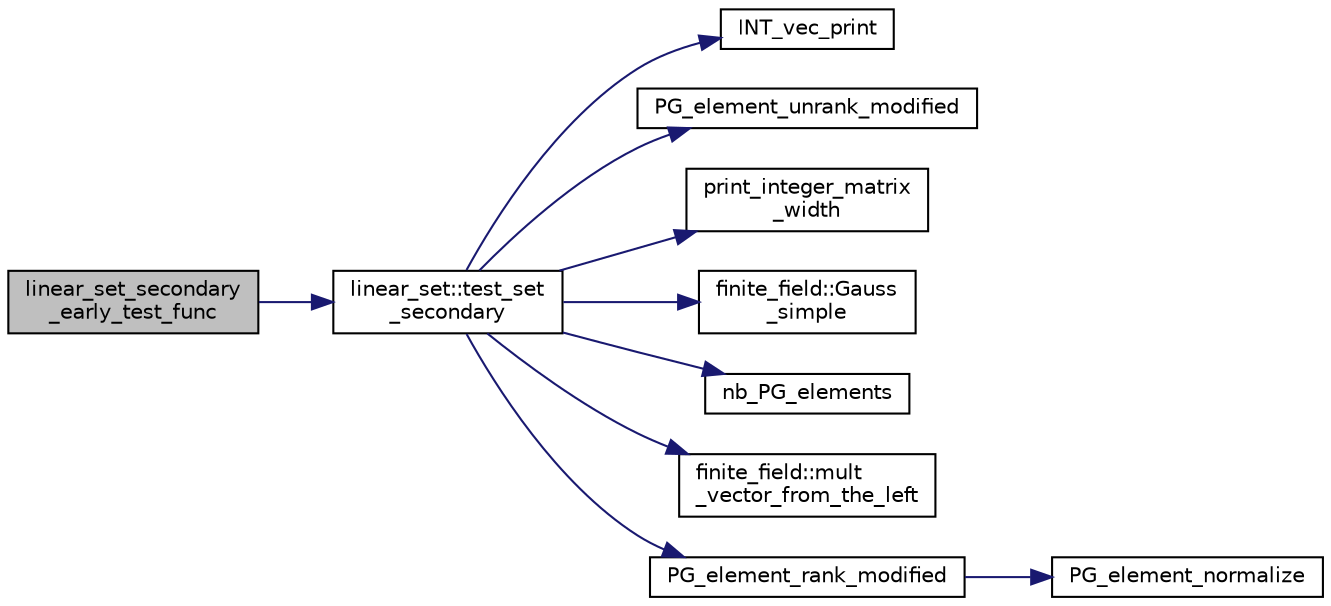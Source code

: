 digraph "linear_set_secondary_early_test_func"
{
  edge [fontname="Helvetica",fontsize="10",labelfontname="Helvetica",labelfontsize="10"];
  node [fontname="Helvetica",fontsize="10",shape=record];
  rankdir="LR";
  Node16 [label="linear_set_secondary\l_early_test_func",height=0.2,width=0.4,color="black", fillcolor="grey75", style="filled", fontcolor="black"];
  Node16 -> Node17 [color="midnightblue",fontsize="10",style="solid",fontname="Helvetica"];
  Node17 [label="linear_set::test_set\l_secondary",height=0.2,width=0.4,color="black", fillcolor="white", style="filled",URL="$dd/d86/classlinear__set.html#ad0b62cd593ae6cf8061a5f77c7d2ac07"];
  Node17 -> Node18 [color="midnightblue",fontsize="10",style="solid",fontname="Helvetica"];
  Node18 [label="INT_vec_print",height=0.2,width=0.4,color="black", fillcolor="white", style="filled",URL="$df/dbf/sajeeb_8_c.html#a79a5901af0b47dd0d694109543c027fe"];
  Node17 -> Node19 [color="midnightblue",fontsize="10",style="solid",fontname="Helvetica"];
  Node19 [label="PG_element_unrank_modified",height=0.2,width=0.4,color="black", fillcolor="white", style="filled",URL="$d4/d67/geometry_8h.html#a83ae9b605d496f6a90345303f6efae64"];
  Node17 -> Node20 [color="midnightblue",fontsize="10",style="solid",fontname="Helvetica"];
  Node20 [label="print_integer_matrix\l_width",height=0.2,width=0.4,color="black", fillcolor="white", style="filled",URL="$d5/db4/io__and__os_8h.html#aa78f3e73fc2179251bd15adbcc31573f"];
  Node17 -> Node21 [color="midnightblue",fontsize="10",style="solid",fontname="Helvetica"];
  Node21 [label="finite_field::Gauss\l_simple",height=0.2,width=0.4,color="black", fillcolor="white", style="filled",URL="$df/d5a/classfinite__field.html#aba4950590e24a1ce323f292cf47b3307"];
  Node17 -> Node22 [color="midnightblue",fontsize="10",style="solid",fontname="Helvetica"];
  Node22 [label="nb_PG_elements",height=0.2,width=0.4,color="black", fillcolor="white", style="filled",URL="$d4/d67/geometry_8h.html#ada56c56cb5c7b39553dc0391f2df1cee"];
  Node17 -> Node23 [color="midnightblue",fontsize="10",style="solid",fontname="Helvetica"];
  Node23 [label="finite_field::mult\l_vector_from_the_left",height=0.2,width=0.4,color="black", fillcolor="white", style="filled",URL="$df/d5a/classfinite__field.html#aad2078020fd058c71649f0a25a4c77cc"];
  Node17 -> Node24 [color="midnightblue",fontsize="10",style="solid",fontname="Helvetica"];
  Node24 [label="PG_element_rank_modified",height=0.2,width=0.4,color="black", fillcolor="white", style="filled",URL="$d4/d67/geometry_8h.html#a9cd1a8bf5b88a038e33862f6c2c3dd36"];
  Node24 -> Node25 [color="midnightblue",fontsize="10",style="solid",fontname="Helvetica"];
  Node25 [label="PG_element_normalize",height=0.2,width=0.4,color="black", fillcolor="white", style="filled",URL="$df/de4/projective_8_c.html#a5a4c3c1158bad6bab0d786c616bd0996"];
}
